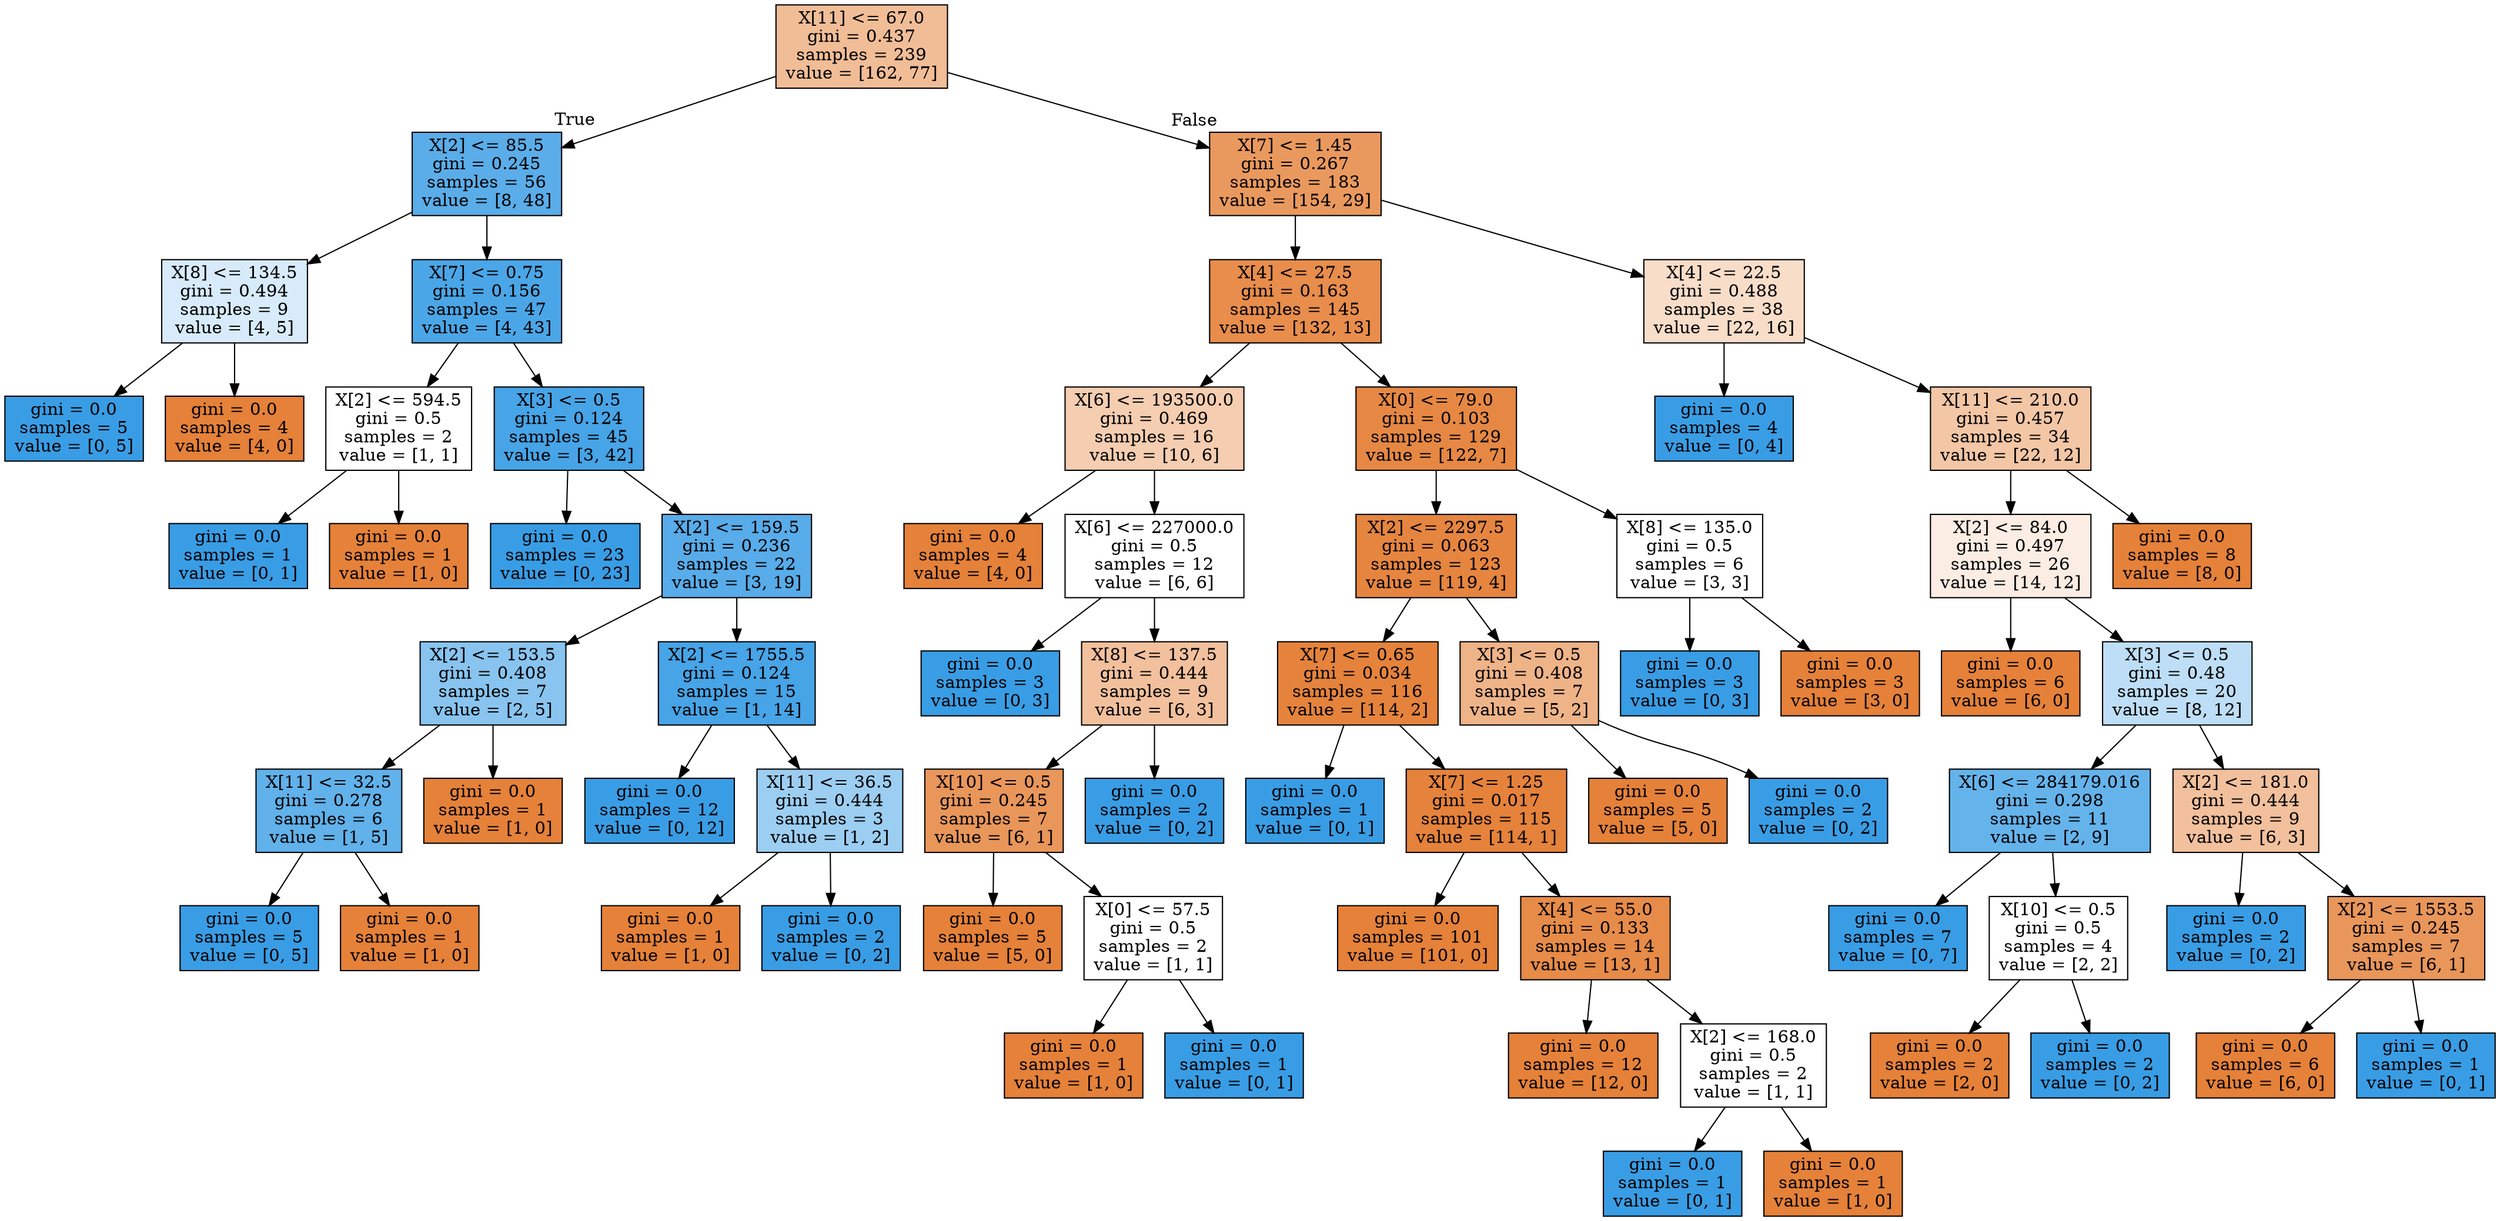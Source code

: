 digraph Tree {
node [shape=box, style="filled", color="black"] ;
0 [label="X[11] <= 67.0\ngini = 0.437\nsamples = 239\nvalue = [162, 77]", fillcolor="#f1bd97"] ;
1 [label="X[2] <= 85.5\ngini = 0.245\nsamples = 56\nvalue = [8, 48]", fillcolor="#5aade9"] ;
0 -> 1 [labeldistance=2.5, labelangle=45, headlabel="True"] ;
2 [label="X[8] <= 134.5\ngini = 0.494\nsamples = 9\nvalue = [4, 5]", fillcolor="#d7ebfa"] ;
1 -> 2 ;
3 [label="gini = 0.0\nsamples = 5\nvalue = [0, 5]", fillcolor="#399de5"] ;
2 -> 3 ;
4 [label="gini = 0.0\nsamples = 4\nvalue = [4, 0]", fillcolor="#e58139"] ;
2 -> 4 ;
5 [label="X[7] <= 0.75\ngini = 0.156\nsamples = 47\nvalue = [4, 43]", fillcolor="#4ba6e7"] ;
1 -> 5 ;
6 [label="X[2] <= 594.5\ngini = 0.5\nsamples = 2\nvalue = [1, 1]", fillcolor="#ffffff"] ;
5 -> 6 ;
7 [label="gini = 0.0\nsamples = 1\nvalue = [0, 1]", fillcolor="#399de5"] ;
6 -> 7 ;
8 [label="gini = 0.0\nsamples = 1\nvalue = [1, 0]", fillcolor="#e58139"] ;
6 -> 8 ;
9 [label="X[3] <= 0.5\ngini = 0.124\nsamples = 45\nvalue = [3, 42]", fillcolor="#47a4e7"] ;
5 -> 9 ;
10 [label="gini = 0.0\nsamples = 23\nvalue = [0, 23]", fillcolor="#399de5"] ;
9 -> 10 ;
11 [label="X[2] <= 159.5\ngini = 0.236\nsamples = 22\nvalue = [3, 19]", fillcolor="#58ace9"] ;
9 -> 11 ;
12 [label="X[2] <= 153.5\ngini = 0.408\nsamples = 7\nvalue = [2, 5]", fillcolor="#88c4ef"] ;
11 -> 12 ;
13 [label="X[11] <= 32.5\ngini = 0.278\nsamples = 6\nvalue = [1, 5]", fillcolor="#61b1ea"] ;
12 -> 13 ;
14 [label="gini = 0.0\nsamples = 5\nvalue = [0, 5]", fillcolor="#399de5"] ;
13 -> 14 ;
15 [label="gini = 0.0\nsamples = 1\nvalue = [1, 0]", fillcolor="#e58139"] ;
13 -> 15 ;
16 [label="gini = 0.0\nsamples = 1\nvalue = [1, 0]", fillcolor="#e58139"] ;
12 -> 16 ;
17 [label="X[2] <= 1755.5\ngini = 0.124\nsamples = 15\nvalue = [1, 14]", fillcolor="#47a4e7"] ;
11 -> 17 ;
18 [label="gini = 0.0\nsamples = 12\nvalue = [0, 12]", fillcolor="#399de5"] ;
17 -> 18 ;
19 [label="X[11] <= 36.5\ngini = 0.444\nsamples = 3\nvalue = [1, 2]", fillcolor="#9ccef2"] ;
17 -> 19 ;
20 [label="gini = 0.0\nsamples = 1\nvalue = [1, 0]", fillcolor="#e58139"] ;
19 -> 20 ;
21 [label="gini = 0.0\nsamples = 2\nvalue = [0, 2]", fillcolor="#399de5"] ;
19 -> 21 ;
22 [label="X[7] <= 1.45\ngini = 0.267\nsamples = 183\nvalue = [154, 29]", fillcolor="#ea995e"] ;
0 -> 22 [labeldistance=2.5, labelangle=-45, headlabel="False"] ;
23 [label="X[4] <= 27.5\ngini = 0.163\nsamples = 145\nvalue = [132, 13]", fillcolor="#e88d4c"] ;
22 -> 23 ;
24 [label="X[6] <= 193500.0\ngini = 0.469\nsamples = 16\nvalue = [10, 6]", fillcolor="#f5cdb0"] ;
23 -> 24 ;
25 [label="gini = 0.0\nsamples = 4\nvalue = [4, 0]", fillcolor="#e58139"] ;
24 -> 25 ;
26 [label="X[6] <= 227000.0\ngini = 0.5\nsamples = 12\nvalue = [6, 6]", fillcolor="#ffffff"] ;
24 -> 26 ;
27 [label="gini = 0.0\nsamples = 3\nvalue = [0, 3]", fillcolor="#399de5"] ;
26 -> 27 ;
28 [label="X[8] <= 137.5\ngini = 0.444\nsamples = 9\nvalue = [6, 3]", fillcolor="#f2c09c"] ;
26 -> 28 ;
29 [label="X[10] <= 0.5\ngini = 0.245\nsamples = 7\nvalue = [6, 1]", fillcolor="#e9965a"] ;
28 -> 29 ;
30 [label="gini = 0.0\nsamples = 5\nvalue = [5, 0]", fillcolor="#e58139"] ;
29 -> 30 ;
31 [label="X[0] <= 57.5\ngini = 0.5\nsamples = 2\nvalue = [1, 1]", fillcolor="#ffffff"] ;
29 -> 31 ;
32 [label="gini = 0.0\nsamples = 1\nvalue = [1, 0]", fillcolor="#e58139"] ;
31 -> 32 ;
33 [label="gini = 0.0\nsamples = 1\nvalue = [0, 1]", fillcolor="#399de5"] ;
31 -> 33 ;
34 [label="gini = 0.0\nsamples = 2\nvalue = [0, 2]", fillcolor="#399de5"] ;
28 -> 34 ;
35 [label="X[0] <= 79.0\ngini = 0.103\nsamples = 129\nvalue = [122, 7]", fillcolor="#e68844"] ;
23 -> 35 ;
36 [label="X[2] <= 2297.5\ngini = 0.063\nsamples = 123\nvalue = [119, 4]", fillcolor="#e68540"] ;
35 -> 36 ;
37 [label="X[7] <= 0.65\ngini = 0.034\nsamples = 116\nvalue = [114, 2]", fillcolor="#e5833c"] ;
36 -> 37 ;
38 [label="gini = 0.0\nsamples = 1\nvalue = [0, 1]", fillcolor="#399de5"] ;
37 -> 38 ;
39 [label="X[7] <= 1.25\ngini = 0.017\nsamples = 115\nvalue = [114, 1]", fillcolor="#e5823b"] ;
37 -> 39 ;
40 [label="gini = 0.0\nsamples = 101\nvalue = [101, 0]", fillcolor="#e58139"] ;
39 -> 40 ;
41 [label="X[4] <= 55.0\ngini = 0.133\nsamples = 14\nvalue = [13, 1]", fillcolor="#e78b48"] ;
39 -> 41 ;
42 [label="gini = 0.0\nsamples = 12\nvalue = [12, 0]", fillcolor="#e58139"] ;
41 -> 42 ;
43 [label="X[2] <= 168.0\ngini = 0.5\nsamples = 2\nvalue = [1, 1]", fillcolor="#ffffff"] ;
41 -> 43 ;
44 [label="gini = 0.0\nsamples = 1\nvalue = [0, 1]", fillcolor="#399de5"] ;
43 -> 44 ;
45 [label="gini = 0.0\nsamples = 1\nvalue = [1, 0]", fillcolor="#e58139"] ;
43 -> 45 ;
46 [label="X[3] <= 0.5\ngini = 0.408\nsamples = 7\nvalue = [5, 2]", fillcolor="#efb388"] ;
36 -> 46 ;
47 [label="gini = 0.0\nsamples = 5\nvalue = [5, 0]", fillcolor="#e58139"] ;
46 -> 47 ;
48 [label="gini = 0.0\nsamples = 2\nvalue = [0, 2]", fillcolor="#399de5"] ;
46 -> 48 ;
49 [label="X[8] <= 135.0\ngini = 0.5\nsamples = 6\nvalue = [3, 3]", fillcolor="#ffffff"] ;
35 -> 49 ;
50 [label="gini = 0.0\nsamples = 3\nvalue = [0, 3]", fillcolor="#399de5"] ;
49 -> 50 ;
51 [label="gini = 0.0\nsamples = 3\nvalue = [3, 0]", fillcolor="#e58139"] ;
49 -> 51 ;
52 [label="X[4] <= 22.5\ngini = 0.488\nsamples = 38\nvalue = [22, 16]", fillcolor="#f8ddc9"] ;
22 -> 52 ;
53 [label="gini = 0.0\nsamples = 4\nvalue = [0, 4]", fillcolor="#399de5"] ;
52 -> 53 ;
54 [label="X[11] <= 210.0\ngini = 0.457\nsamples = 34\nvalue = [22, 12]", fillcolor="#f3c6a5"] ;
52 -> 54 ;
55 [label="X[2] <= 84.0\ngini = 0.497\nsamples = 26\nvalue = [14, 12]", fillcolor="#fbede3"] ;
54 -> 55 ;
56 [label="gini = 0.0\nsamples = 6\nvalue = [6, 0]", fillcolor="#e58139"] ;
55 -> 56 ;
57 [label="X[3] <= 0.5\ngini = 0.48\nsamples = 20\nvalue = [8, 12]", fillcolor="#bddef6"] ;
55 -> 57 ;
58 [label="X[6] <= 284179.016\ngini = 0.298\nsamples = 11\nvalue = [2, 9]", fillcolor="#65b3eb"] ;
57 -> 58 ;
59 [label="gini = 0.0\nsamples = 7\nvalue = [0, 7]", fillcolor="#399de5"] ;
58 -> 59 ;
60 [label="X[10] <= 0.5\ngini = 0.5\nsamples = 4\nvalue = [2, 2]", fillcolor="#ffffff"] ;
58 -> 60 ;
61 [label="gini = 0.0\nsamples = 2\nvalue = [2, 0]", fillcolor="#e58139"] ;
60 -> 61 ;
62 [label="gini = 0.0\nsamples = 2\nvalue = [0, 2]", fillcolor="#399de5"] ;
60 -> 62 ;
63 [label="X[2] <= 181.0\ngini = 0.444\nsamples = 9\nvalue = [6, 3]", fillcolor="#f2c09c"] ;
57 -> 63 ;
64 [label="gini = 0.0\nsamples = 2\nvalue = [0, 2]", fillcolor="#399de5"] ;
63 -> 64 ;
65 [label="X[2] <= 1553.5\ngini = 0.245\nsamples = 7\nvalue = [6, 1]", fillcolor="#e9965a"] ;
63 -> 65 ;
66 [label="gini = 0.0\nsamples = 6\nvalue = [6, 0]", fillcolor="#e58139"] ;
65 -> 66 ;
67 [label="gini = 0.0\nsamples = 1\nvalue = [0, 1]", fillcolor="#399de5"] ;
65 -> 67 ;
68 [label="gini = 0.0\nsamples = 8\nvalue = [8, 0]", fillcolor="#e58139"] ;
54 -> 68 ;
}